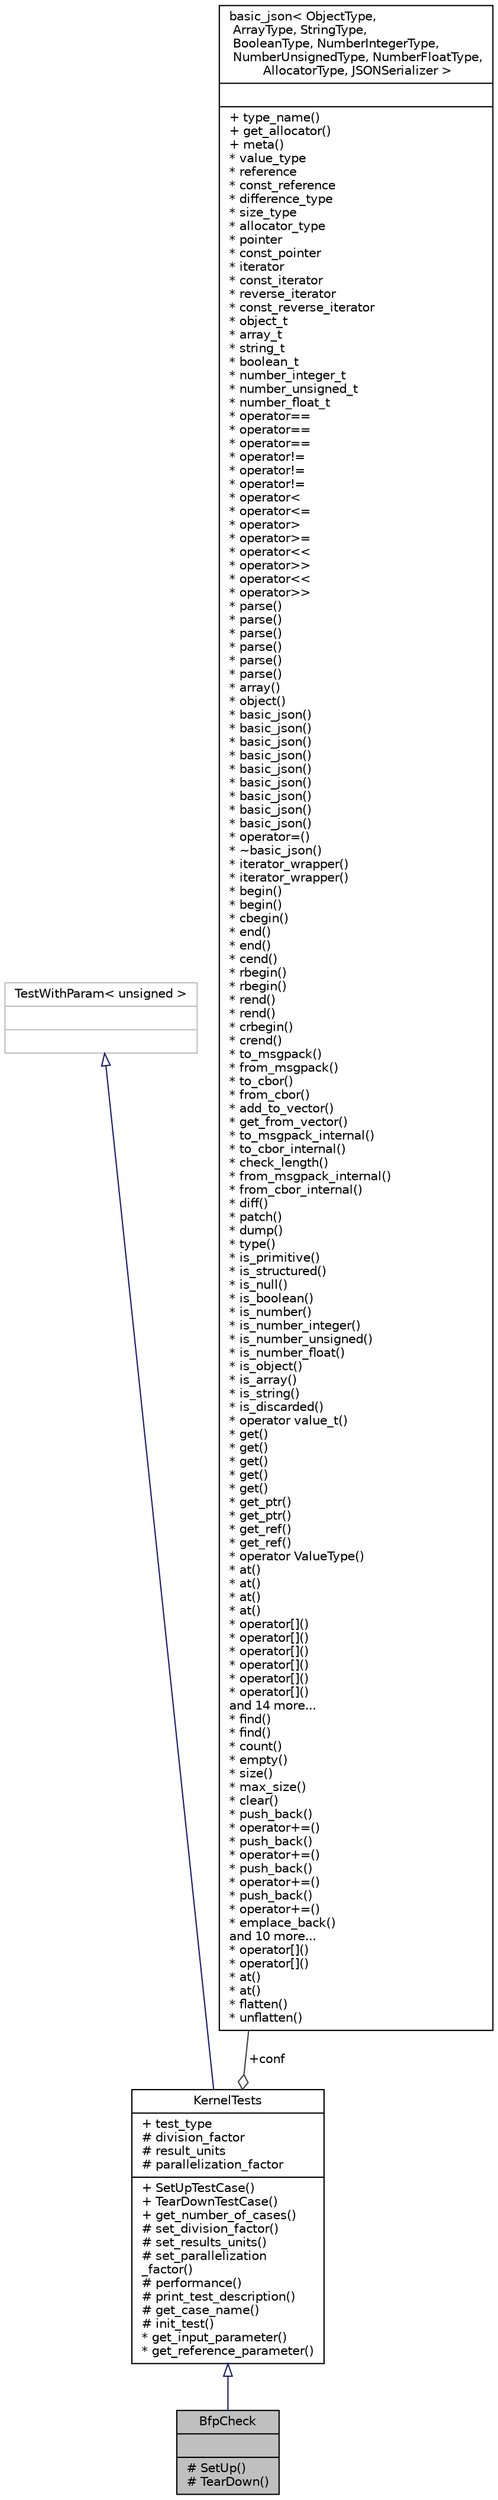 digraph "BfpCheck"
{
 // LATEX_PDF_SIZE
  edge [fontname="Helvetica",fontsize="10",labelfontname="Helvetica",labelfontsize="10"];
  node [fontname="Helvetica",fontsize="10",shape=record];
  Node1 [label="{BfpCheck\n||# SetUp()\l# TearDown()\l}",height=0.2,width=0.4,color="black", fillcolor="grey75", style="filled", fontcolor="black",tooltip=" "];
  Node2 -> Node1 [dir="back",color="midnightblue",fontsize="10",style="solid",arrowtail="onormal",fontname="Helvetica"];
  Node2 [label="{KernelTests\n|+ test_type\l# division_factor\l# result_units\l# parallelization_factor\l|+ SetUpTestCase()\l+ TearDownTestCase()\l+ get_number_of_cases()\l# set_division_factor()\l# set_results_units()\l# set_parallelization\l_factor()\l# performance()\l# print_test_description()\l# get_case_name()\l# init_test()\l* get_input_parameter()\l* get_reference_parameter()\l}",height=0.2,width=0.4,color="black", fillcolor="white", style="filled",URL="$class_kernel_tests.html",tooltip=" "];
  Node3 -> Node2 [dir="back",color="midnightblue",fontsize="10",style="solid",arrowtail="onormal",fontname="Helvetica"];
  Node3 [label="{TestWithParam\< unsigned \>\n||}",height=0.2,width=0.4,color="grey75", fillcolor="white", style="filled",tooltip=" "];
  Node4 -> Node2 [color="grey25",fontsize="10",style="solid",label=" +conf" ,arrowhead="odiamond",fontname="Helvetica"];
  Node4 [label="{basic_json\< ObjectType,\l ArrayType, StringType,\l BooleanType, NumberIntegerType,\l NumberUnsignedType, NumberFloatType,\l AllocatorType, JSONSerializer \>\n||+ type_name()\l+ get_allocator()\l+ meta()\l* value_type\l* reference\l* const_reference\l* difference_type\l* size_type\l* allocator_type\l* pointer\l* const_pointer\l* iterator\l* const_iterator\l* reverse_iterator\l* const_reverse_iterator\l* object_t\l* array_t\l* string_t\l* boolean_t\l* number_integer_t\l* number_unsigned_t\l* number_float_t\l* operator==\l* operator==\l* operator==\l* operator!=\l* operator!=\l* operator!=\l* operator\<\l* operator\<=\l* operator\>\l* operator\>=\l* operator\<\<\l* operator\>\>\l* operator\<\<\l* operator\>\>\l* parse()\l* parse()\l* parse()\l* parse()\l* parse()\l* parse()\l* array()\l* object()\l* basic_json()\l* basic_json()\l* basic_json()\l* basic_json()\l* basic_json()\l* basic_json()\l* basic_json()\l* basic_json()\l* basic_json()\l* operator=()\l* ~basic_json()\l* iterator_wrapper()\l* iterator_wrapper()\l* begin()\l* begin()\l* cbegin()\l* end()\l* end()\l* cend()\l* rbegin()\l* rbegin()\l* rend()\l* rend()\l* crbegin()\l* crend()\l* to_msgpack()\l* from_msgpack()\l* to_cbor()\l* from_cbor()\l* add_to_vector()\l* get_from_vector()\l* to_msgpack_internal()\l* to_cbor_internal()\l* check_length()\l* from_msgpack_internal()\l* from_cbor_internal()\l* diff()\l* patch()\l* dump()\l* type()\l* is_primitive()\l* is_structured()\l* is_null()\l* is_boolean()\l* is_number()\l* is_number_integer()\l* is_number_unsigned()\l* is_number_float()\l* is_object()\l* is_array()\l* is_string()\l* is_discarded()\l* operator value_t()\l* get()\l* get()\l* get()\l* get()\l* get()\l* get_ptr()\l* get_ptr()\l* get_ref()\l* get_ref()\l* operator ValueType()\l* at()\l* at()\l* at()\l* at()\l* operator[]()\l* operator[]()\l* operator[]()\l* operator[]()\l* operator[]()\l* operator[]()\land 14 more...\l* find()\l* find()\l* count()\l* empty()\l* size()\l* max_size()\l* clear()\l* push_back()\l* operator+=()\l* push_back()\l* operator+=()\l* push_back()\l* operator+=()\l* push_back()\l* operator+=()\l* emplace_back()\land 10 more...\l* operator[]()\l* operator[]()\l* at()\l* at()\l* flatten()\l* unflatten()\l}",height=0.2,width=0.4,color="black", fillcolor="white", style="filled",URL="$classnlohmann_1_1basic__json.html",tooltip="a class to store JSON values"];
}
